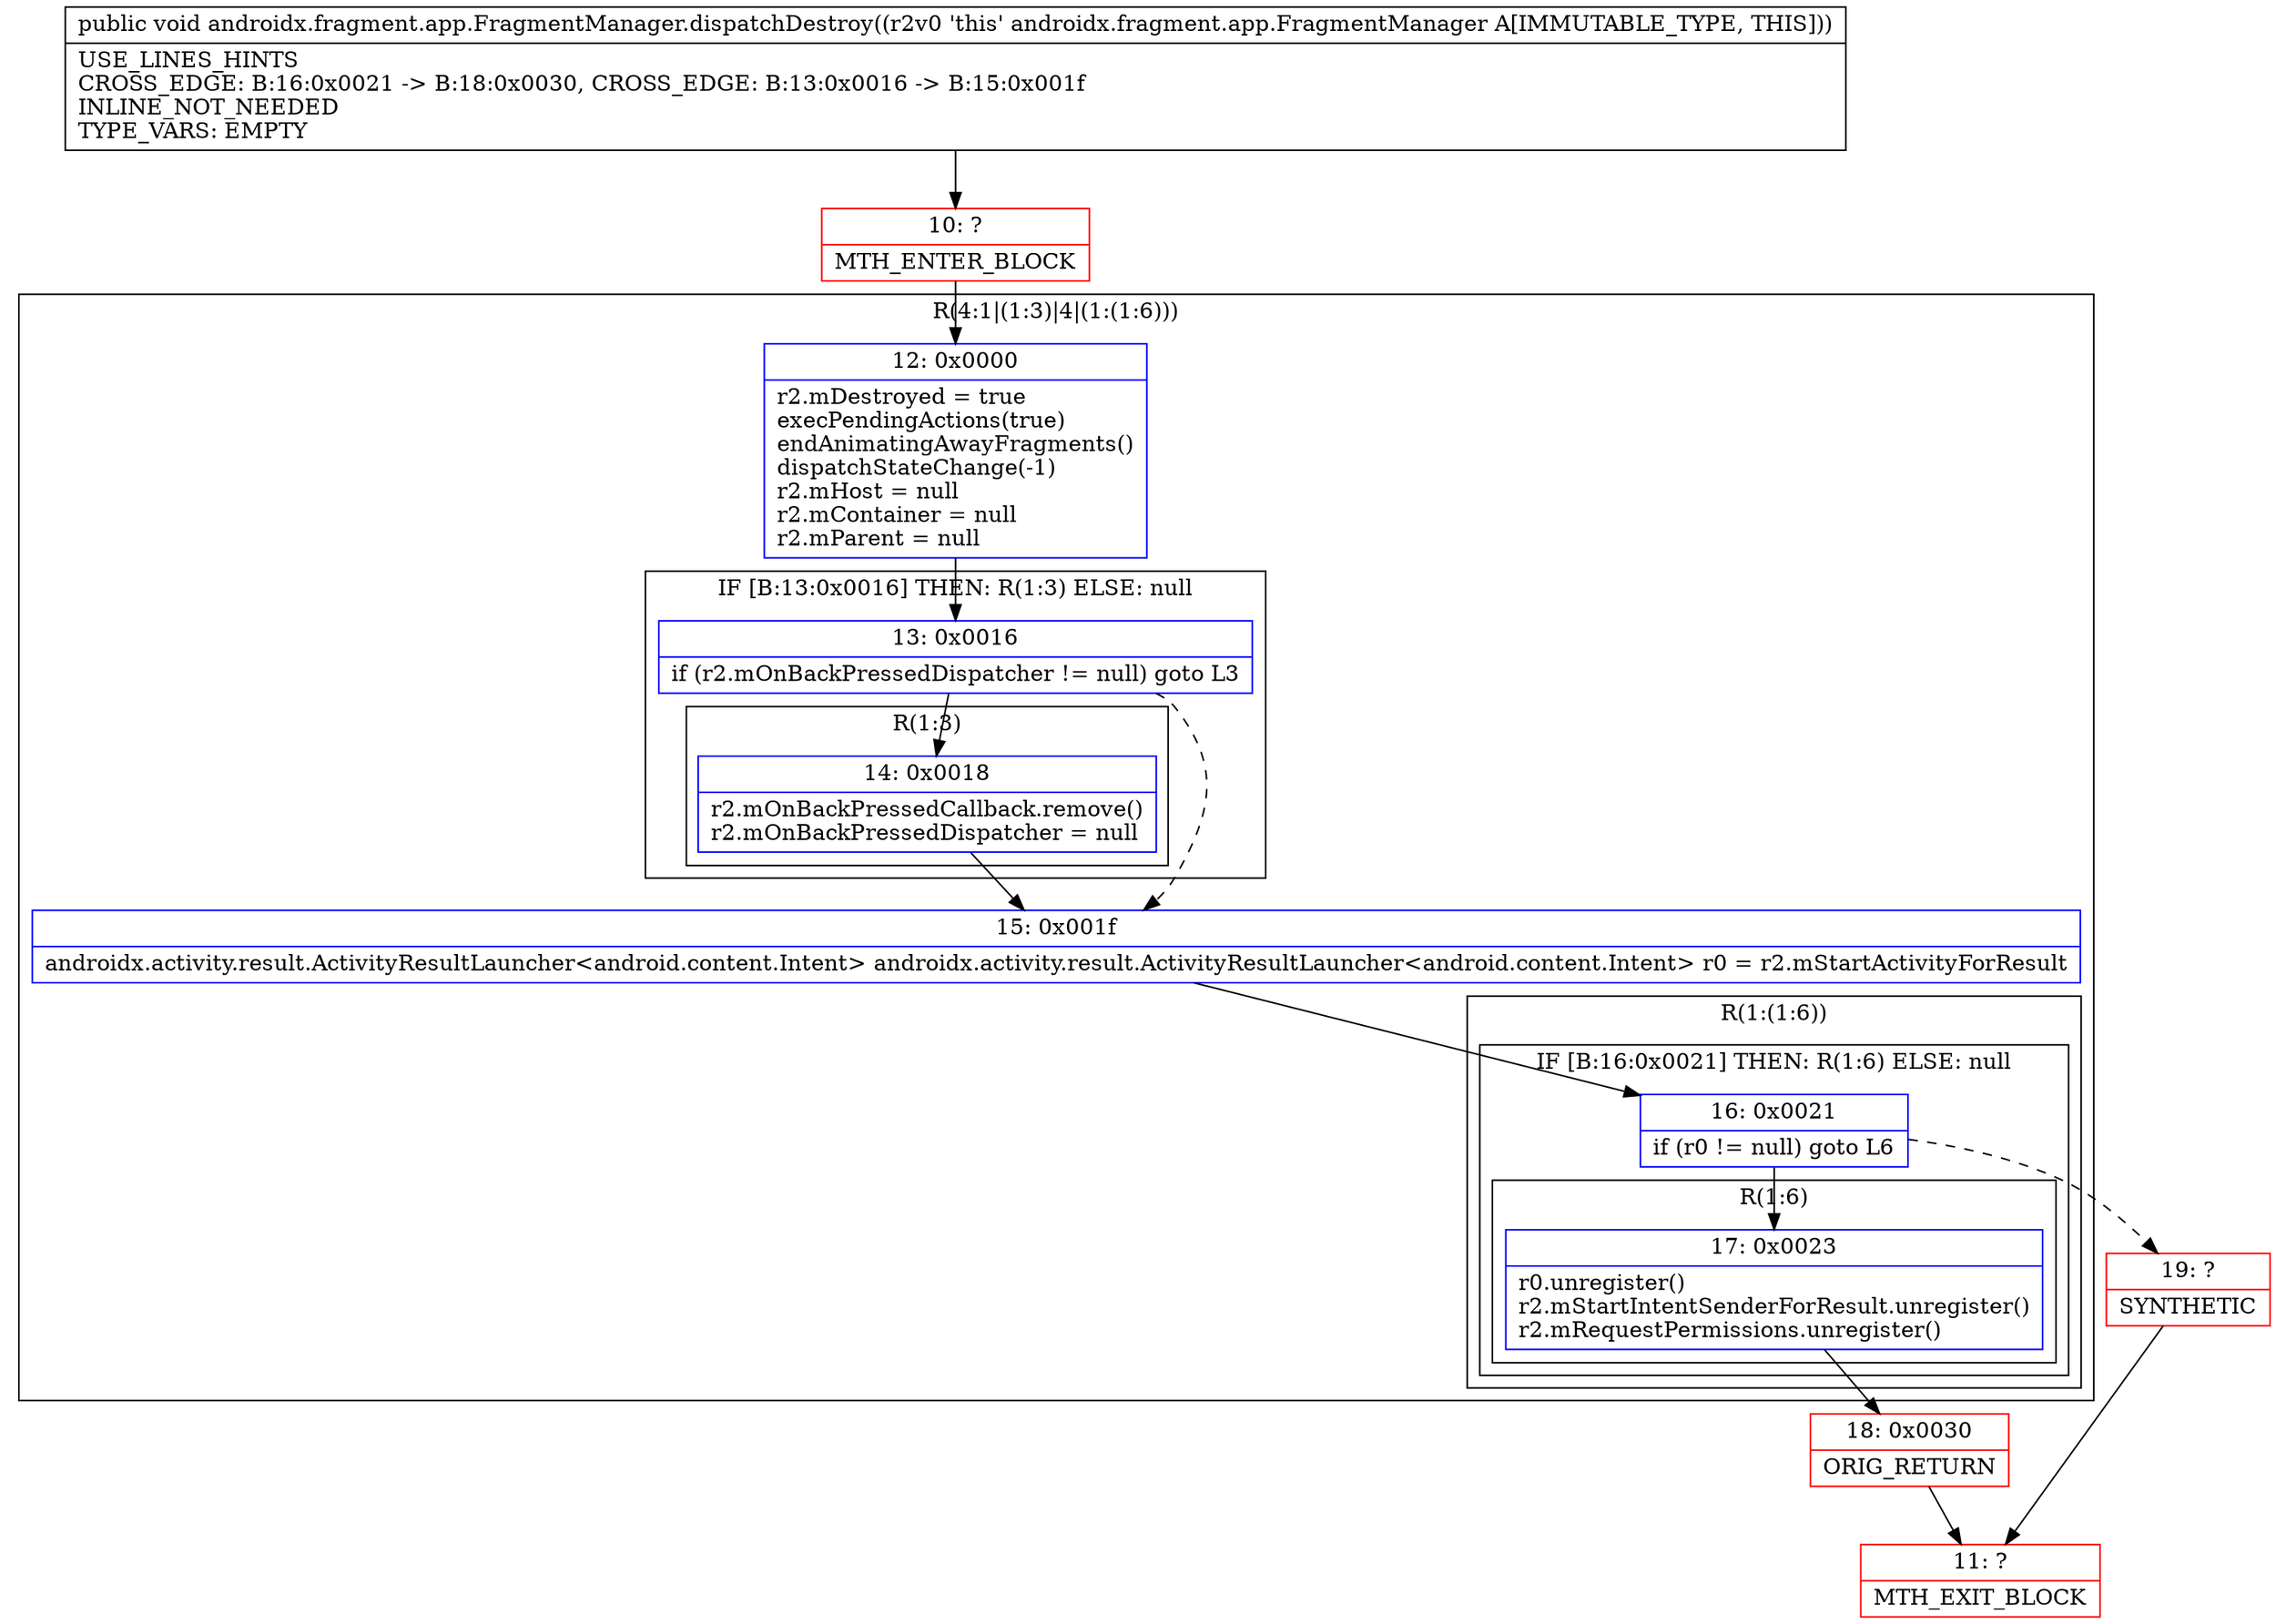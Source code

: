 digraph "CFG forandroidx.fragment.app.FragmentManager.dispatchDestroy()V" {
subgraph cluster_Region_1633958919 {
label = "R(4:1|(1:3)|4|(1:(1:6)))";
node [shape=record,color=blue];
Node_12 [shape=record,label="{12\:\ 0x0000|r2.mDestroyed = true\lexecPendingActions(true)\lendAnimatingAwayFragments()\ldispatchStateChange(\-1)\lr2.mHost = null\lr2.mContainer = null\lr2.mParent = null\l}"];
subgraph cluster_IfRegion_1221712035 {
label = "IF [B:13:0x0016] THEN: R(1:3) ELSE: null";
node [shape=record,color=blue];
Node_13 [shape=record,label="{13\:\ 0x0016|if (r2.mOnBackPressedDispatcher != null) goto L3\l}"];
subgraph cluster_Region_1583199183 {
label = "R(1:3)";
node [shape=record,color=blue];
Node_14 [shape=record,label="{14\:\ 0x0018|r2.mOnBackPressedCallback.remove()\lr2.mOnBackPressedDispatcher = null\l}"];
}
}
Node_15 [shape=record,label="{15\:\ 0x001f|androidx.activity.result.ActivityResultLauncher\<android.content.Intent\> androidx.activity.result.ActivityResultLauncher\<android.content.Intent\> r0 = r2.mStartActivityForResult\l}"];
subgraph cluster_Region_14110220 {
label = "R(1:(1:6))";
node [shape=record,color=blue];
subgraph cluster_IfRegion_708500940 {
label = "IF [B:16:0x0021] THEN: R(1:6) ELSE: null";
node [shape=record,color=blue];
Node_16 [shape=record,label="{16\:\ 0x0021|if (r0 != null) goto L6\l}"];
subgraph cluster_Region_236745899 {
label = "R(1:6)";
node [shape=record,color=blue];
Node_17 [shape=record,label="{17\:\ 0x0023|r0.unregister()\lr2.mStartIntentSenderForResult.unregister()\lr2.mRequestPermissions.unregister()\l}"];
}
}
}
}
Node_10 [shape=record,color=red,label="{10\:\ ?|MTH_ENTER_BLOCK\l}"];
Node_18 [shape=record,color=red,label="{18\:\ 0x0030|ORIG_RETURN\l}"];
Node_11 [shape=record,color=red,label="{11\:\ ?|MTH_EXIT_BLOCK\l}"];
Node_19 [shape=record,color=red,label="{19\:\ ?|SYNTHETIC\l}"];
MethodNode[shape=record,label="{public void androidx.fragment.app.FragmentManager.dispatchDestroy((r2v0 'this' androidx.fragment.app.FragmentManager A[IMMUTABLE_TYPE, THIS]))  | USE_LINES_HINTS\lCROSS_EDGE: B:16:0x0021 \-\> B:18:0x0030, CROSS_EDGE: B:13:0x0016 \-\> B:15:0x001f\lINLINE_NOT_NEEDED\lTYPE_VARS: EMPTY\l}"];
MethodNode -> Node_10;Node_12 -> Node_13;
Node_13 -> Node_14;
Node_13 -> Node_15[style=dashed];
Node_14 -> Node_15;
Node_15 -> Node_16;
Node_16 -> Node_17;
Node_16 -> Node_19[style=dashed];
Node_17 -> Node_18;
Node_10 -> Node_12;
Node_18 -> Node_11;
Node_19 -> Node_11;
}


